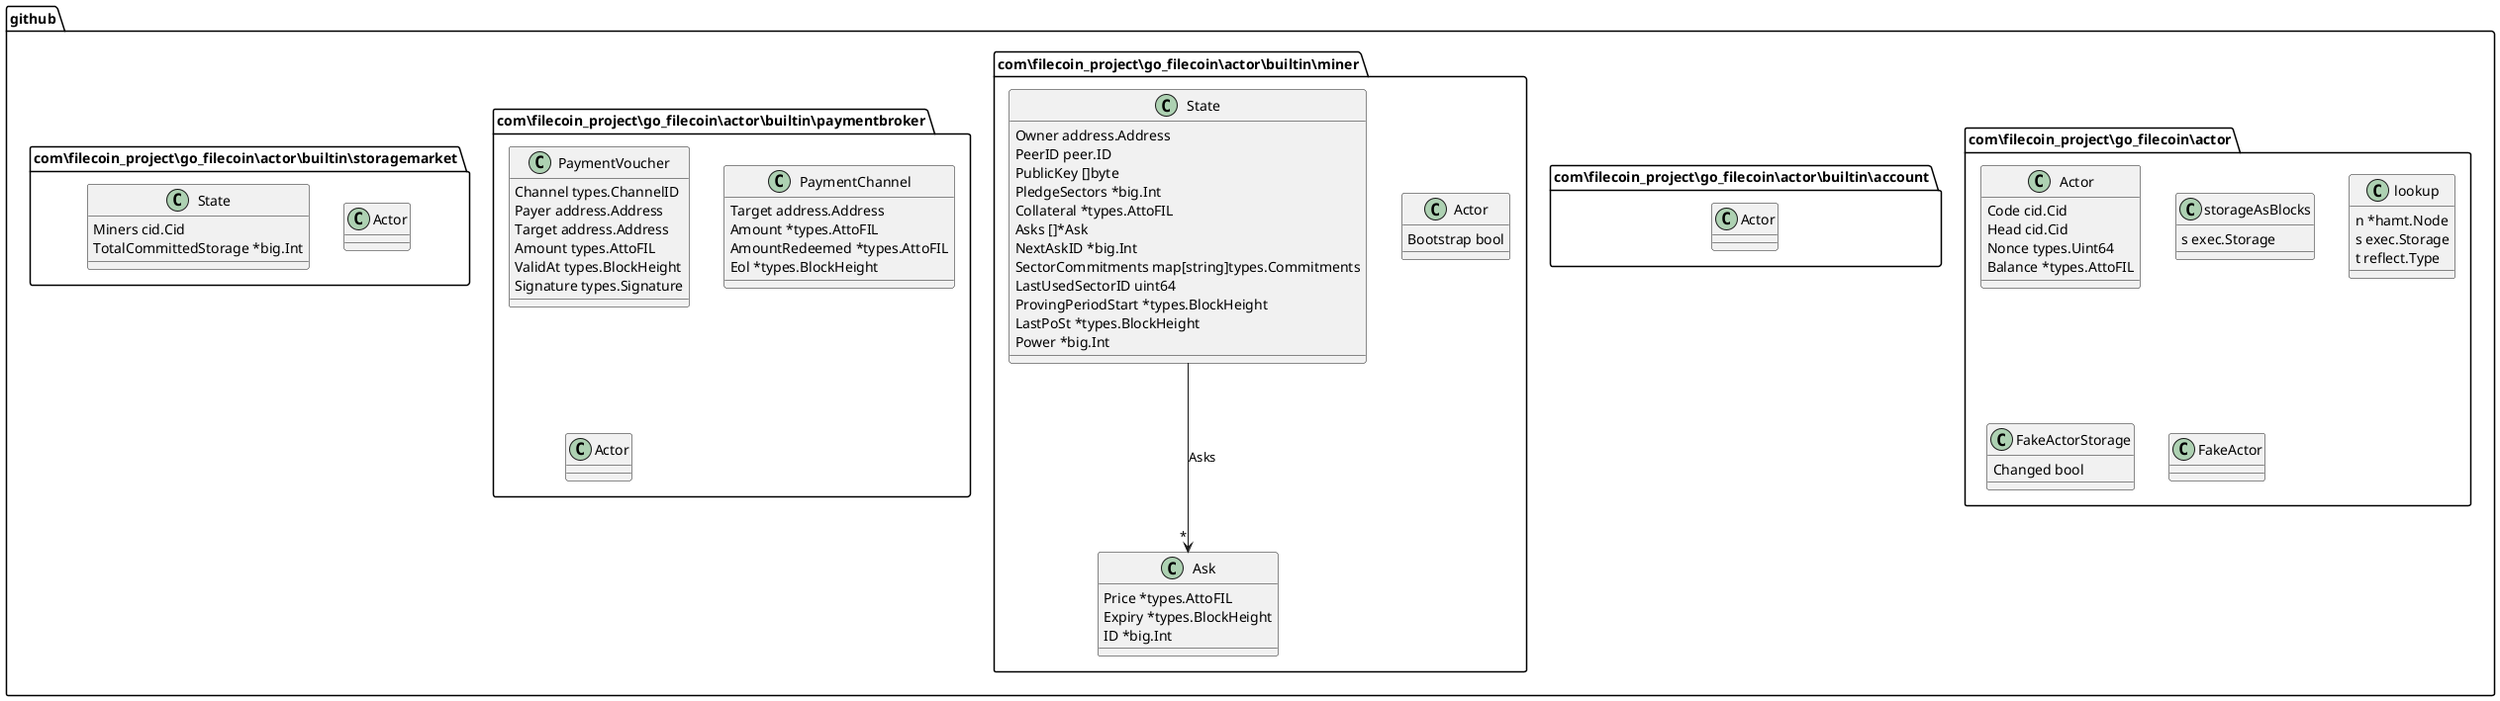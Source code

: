 @startuml
namespace github.com\\filecoin_project\\go_filecoin\\actor {
 class Actor {
  Code cid.Cid
  Head cid.Cid
  Nonce types.Uint64
  Balance *types.AttoFIL
} 
}
namespace github.com\\filecoin_project\\go_filecoin\\actor\\builtin\\account {
 class Actor {
} 
}
namespace github.com\\filecoin_project\\go_filecoin\\actor\\builtin\\miner {
 class Actor {
  Bootstrap bool
} 
}
namespace github.com\\filecoin_project\\go_filecoin\\actor\\builtin\\miner {
 class Ask {
  Price *types.AttoFIL
  Expiry *types.BlockHeight
  ID *big.Int
} 
}
namespace github.com\\filecoin_project\\go_filecoin\\actor\\builtin\\miner {
 class State {
  Owner address.Address
  PeerID peer.ID
  PublicKey []byte
  PledgeSectors *big.Int
  Collateral *types.AttoFIL
  Asks []*Ask
  NextAskID *big.Int
  SectorCommitments map[string]types.Commitments
  LastUsedSectorID uint64
  ProvingPeriodStart *types.BlockHeight
  LastPoSt *types.BlockHeight
  Power *big.Int
} 
}
namespace github.com\\filecoin_project\\go_filecoin\\actor\\builtin\\paymentbroker {
 class PaymentVoucher {
  Channel types.ChannelID
  Payer address.Address
  Target address.Address
  Amount types.AttoFIL
  ValidAt types.BlockHeight
  Signature types.Signature
} 
}
namespace github.com\\filecoin_project\\go_filecoin\\actor\\builtin\\paymentbroker {
 class PaymentChannel {
  Target address.Address
  Amount *types.AttoFIL
  AmountRedeemed *types.AttoFIL
  Eol *types.BlockHeight
} 
}
namespace github.com\\filecoin_project\\go_filecoin\\actor\\builtin\\paymentbroker {
 class Actor {
} 
}
namespace github.com\\filecoin_project\\go_filecoin\\actor\\builtin\\storagemarket {
 class Actor {
} 
}
namespace github.com\\filecoin_project\\go_filecoin\\actor\\builtin\\storagemarket {
 class State {
  Miners cid.Cid
  TotalCommittedStorage *big.Int
} 
}
namespace github.com\\filecoin_project\\go_filecoin\\actor {
 class storageAsBlocks {
  s exec.Storage
} 
}
namespace github.com\\filecoin_project\\go_filecoin\\actor {
 class lookup {
  n *hamt.Node
  s exec.Storage
  t reflect.Type
} 
}
namespace github.com\\filecoin_project\\go_filecoin\\actor {
 class FakeActorStorage {
  Changed bool
} 
}
namespace github.com\\filecoin_project\\go_filecoin\\actor {
 class FakeActor {
} 
}
github.com\\filecoin_project\\go_filecoin\\actor\\builtin\\miner.State ---> "*" github.com\\filecoin_project\\go_filecoin\\actor\\builtin\\miner.Ask : Asks
@enduml